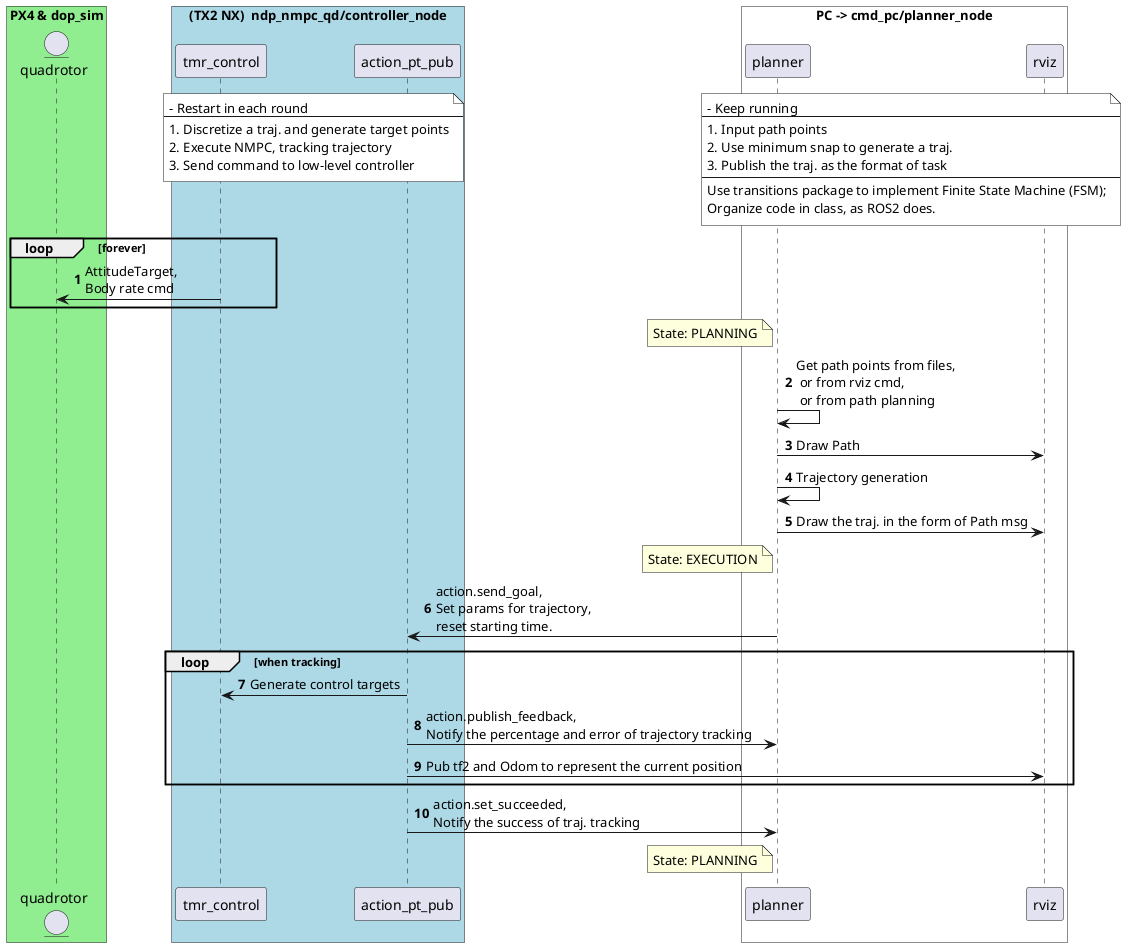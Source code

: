 @startuml
'https://plantuml.com/sequence-diagram

autonumber

box "PX4 & dop_sim" #LightGreen
entity quadrotor
end box

box "(TX2 NX)  ndp_nmpc_qd/controller_node" #LightBLUE
participant tmr_control
participant action_pt_pub
end box

note over tmr_control, action_pt_pub #white
- Restart in each round
---
1. Discretize a traj. and generate target points
2. Execute NMPC, tracking trajectory
3. Send command to low-level controller
end note

/note over planner, rviz #white
- Keep running
---
1. Input path points
2. Use minimum snap to generate a traj.
3. Publish the traj. as the format of task
---
Use transitions package to implement Finite State Machine (FSM);
Organize code in class, as ROS2 does.
end note

loop forever
tmr_control -> quadrotor: AttitudeTarget, \nBody rate cmd
end

'note right of pt_publisher #aqua
'需要从ROS里拿一个parameter
'确定是选SE3还是NMPC
'end note

box "PC -> cmd_pc/planner_node" #White
participant planner
entity rviz
end box

note left planner
State: PLANNING
end note
planner -> planner: Get path points from files, \n or from rviz cmd, \n or from path planning
planner -> rviz: Draw Path
'path_planner -> traj_generator: self_defined.srv.FollowPath

planner -> planner: Trajectory generation
planner -> rviz: Draw the traj. in the form of Path msg

note left of planner
State: EXECUTION
end note

planner -> action_pt_pub: action.send_goal, \nSet params for trajectory, \nreset starting time.

loop when tracking
    action_pt_pub -> tmr_control: Generate control targets
    action_pt_pub -> planner: action.publish_feedback, \nNotify the percentage and error of trajectory tracking
    action_pt_pub -> rviz: Pub tf2 and Odom to represent the current position
end

action_pt_pub -> planner: action.set_succeeded, \nNotify the success of traj. tracking
'planner -> planner: self_defined.srv.FollowPath, \n告知Path是否飞行成功

note left of planner
State: PLANNING
end note

' 状态： TAKEOFF, PLANNING, EXECUTION, LAND


@enduml
